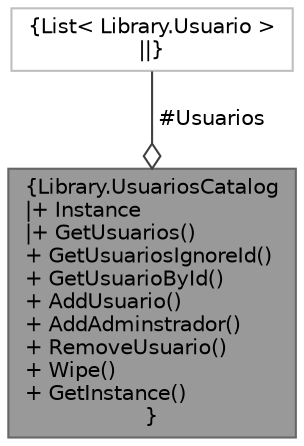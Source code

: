 digraph "Library.UsuariosCatalog"
{
 // INTERACTIVE_SVG=YES
 // LATEX_PDF_SIZE
  bgcolor="transparent";
  edge [fontname=Helvetica,fontsize=10,labelfontname=Helvetica,labelfontsize=10];
  node [fontname=Helvetica,fontsize=10,shape=box,height=0.2,width=0.4];
  Node1 [label="{Library.UsuariosCatalog\n|+ Instance\l|+ GetUsuarios()\l+ GetUsuariosIgnoreId()\l+ GetUsuarioById()\l+ AddUsuario()\l+ AddAdminstrador()\l+ RemoveUsuario()\l+ Wipe()\l+ GetInstance()\l}",height=0.2,width=0.4,color="gray40", fillcolor="grey60", style="filled", fontcolor="black",tooltip="Método para el manejo del catálogo del usuario."];
  Node2 -> Node1 [color="grey25",style="solid",label=" #Usuarios" ,arrowhead="odiamond"];
  Node2 [label="{List\< Library.Usuario \>\n||}",height=0.2,width=0.4,color="grey75", fillcolor="white", style="filled",tooltip=" "];
}

